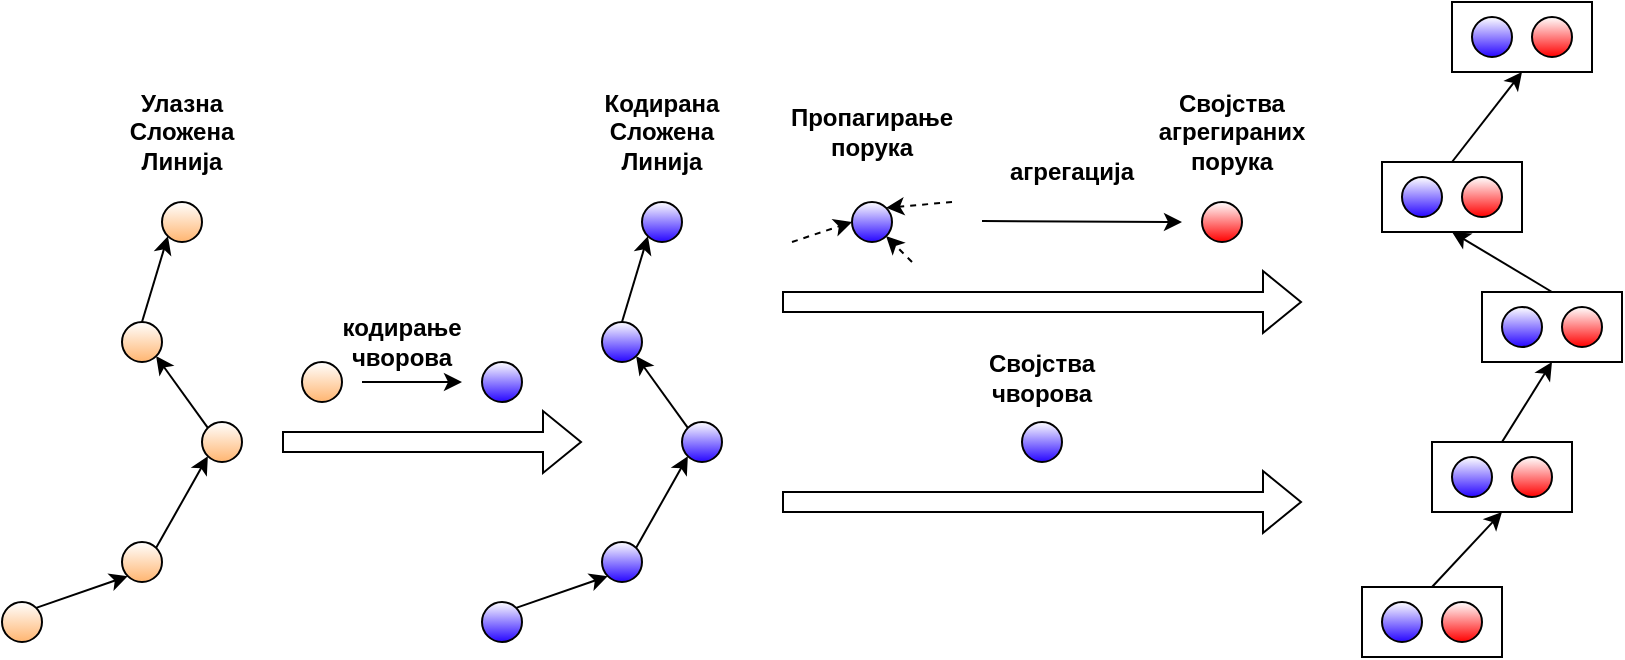 <mxfile version="17.4.6" type="device" pages="2"><diagram id="Ry71Z3oc5M-dUBdND4DJ" name="subgraph-layer"><mxGraphModel dx="2272" dy="800" grid="1" gridSize="10" guides="1" tooltips="1" connect="1" arrows="1" fold="1" page="1" pageScale="1" pageWidth="850" pageHeight="1100" math="0" shadow="0"><root><mxCell id="0"/><mxCell id="1" parent="0"/><mxCell id="V28_L-WyxnwTV9Uiok5I-1" value="" style="ellipse;whiteSpace=wrap;html=1;aspect=fixed;gradientColor=#ffffff;gradientDirection=north;fillColor=#FFB570;" vertex="1" parent="1"><mxGeometry x="30" y="250" width="20" height="20" as="geometry"/></mxCell><mxCell id="V28_L-WyxnwTV9Uiok5I-11" style="rounded=0;orthogonalLoop=1;jettySize=auto;html=1;exitX=0;exitY=0;exitDx=0;exitDy=0;entryX=1;entryY=1;entryDx=0;entryDy=0;" edge="1" parent="1" source="V28_L-WyxnwTV9Uiok5I-3" target="V28_L-WyxnwTV9Uiok5I-4"><mxGeometry relative="1" as="geometry"/></mxCell><mxCell id="V28_L-WyxnwTV9Uiok5I-3" value="" style="ellipse;whiteSpace=wrap;html=1;aspect=fixed;fillColor=#FFB570;gradientColor=#ffffff;gradientDirection=north;" vertex="1" parent="1"><mxGeometry x="50" y="360" width="20" height="20" as="geometry"/></mxCell><mxCell id="V28_L-WyxnwTV9Uiok5I-12" style="edgeStyle=none;rounded=0;orthogonalLoop=1;jettySize=auto;html=1;exitX=0.5;exitY=0;exitDx=0;exitDy=0;entryX=0;entryY=1;entryDx=0;entryDy=0;" edge="1" parent="1" source="V28_L-WyxnwTV9Uiok5I-4" target="V28_L-WyxnwTV9Uiok5I-1"><mxGeometry relative="1" as="geometry"/></mxCell><mxCell id="V28_L-WyxnwTV9Uiok5I-4" value="" style="ellipse;whiteSpace=wrap;html=1;aspect=fixed;gradientColor=#ffffff;gradientDirection=north;fillColor=#FFB570;" vertex="1" parent="1"><mxGeometry x="10" y="310" width="20" height="20" as="geometry"/></mxCell><mxCell id="V28_L-WyxnwTV9Uiok5I-6" value="" style="ellipse;whiteSpace=wrap;html=1;aspect=fixed;gradientColor=#ffffff;fillColor=#FFB570;gradientDirection=north;" vertex="1" parent="1"><mxGeometry x="10" y="420" width="20" height="20" as="geometry"/></mxCell><mxCell id="V28_L-WyxnwTV9Uiok5I-7" value="" style="ellipse;whiteSpace=wrap;html=1;aspect=fixed;strokeColor=#000000;gradientColor=#ffffff;gradientDirection=north;fillColor=#FFB570;" vertex="1" parent="1"><mxGeometry x="-50" y="450" width="20" height="20" as="geometry"/></mxCell><mxCell id="V28_L-WyxnwTV9Uiok5I-8" value="" style="endArrow=classic;html=1;rounded=0;exitX=1;exitY=0;exitDx=0;exitDy=0;entryX=0;entryY=1;entryDx=0;entryDy=0;" edge="1" parent="1" source="V28_L-WyxnwTV9Uiok5I-7" target="V28_L-WyxnwTV9Uiok5I-6"><mxGeometry width="50" height="50" relative="1" as="geometry"><mxPoint x="400" y="430" as="sourcePoint"/><mxPoint x="450" y="380" as="targetPoint"/></mxGeometry></mxCell><mxCell id="V28_L-WyxnwTV9Uiok5I-9" value="" style="endArrow=classic;html=1;rounded=0;exitX=1;exitY=0;exitDx=0;exitDy=0;entryX=0;entryY=1;entryDx=0;entryDy=0;" edge="1" parent="1" source="V28_L-WyxnwTV9Uiok5I-6" target="V28_L-WyxnwTV9Uiok5I-3"><mxGeometry width="50" height="50" relative="1" as="geometry"><mxPoint x="400" y="430" as="sourcePoint"/><mxPoint x="450" y="380" as="targetPoint"/></mxGeometry></mxCell><mxCell id="V28_L-WyxnwTV9Uiok5I-22" value="" style="ellipse;whiteSpace=wrap;html=1;aspect=fixed;gradientColor=#ffffff;gradientDirection=north;fillColor=#2605FF;" vertex="1" parent="1"><mxGeometry x="270" y="250" width="20" height="20" as="geometry"/></mxCell><mxCell id="V28_L-WyxnwTV9Uiok5I-23" style="rounded=0;orthogonalLoop=1;jettySize=auto;html=1;exitX=0;exitY=0;exitDx=0;exitDy=0;entryX=1;entryY=1;entryDx=0;entryDy=0;" edge="1" parent="1" source="V28_L-WyxnwTV9Uiok5I-24" target="V28_L-WyxnwTV9Uiok5I-26"><mxGeometry relative="1" as="geometry"/></mxCell><mxCell id="V28_L-WyxnwTV9Uiok5I-24" value="" style="ellipse;whiteSpace=wrap;html=1;aspect=fixed;fillColor=#2605FF;gradientColor=#ffffff;gradientDirection=north;" vertex="1" parent="1"><mxGeometry x="290" y="360" width="20" height="20" as="geometry"/></mxCell><mxCell id="V28_L-WyxnwTV9Uiok5I-25" style="edgeStyle=none;rounded=0;orthogonalLoop=1;jettySize=auto;html=1;exitX=0.5;exitY=0;exitDx=0;exitDy=0;entryX=0;entryY=1;entryDx=0;entryDy=0;" edge="1" parent="1" source="V28_L-WyxnwTV9Uiok5I-26" target="V28_L-WyxnwTV9Uiok5I-22"><mxGeometry relative="1" as="geometry"/></mxCell><mxCell id="V28_L-WyxnwTV9Uiok5I-26" value="" style="ellipse;whiteSpace=wrap;html=1;aspect=fixed;gradientColor=#ffffff;gradientDirection=north;fillColor=#2605FF;" vertex="1" parent="1"><mxGeometry x="250" y="310" width="20" height="20" as="geometry"/></mxCell><mxCell id="V28_L-WyxnwTV9Uiok5I-27" value="" style="ellipse;whiteSpace=wrap;html=1;aspect=fixed;gradientColor=#ffffff;fillColor=#2605FF;gradientDirection=north;" vertex="1" parent="1"><mxGeometry x="250" y="420" width="20" height="20" as="geometry"/></mxCell><mxCell id="V28_L-WyxnwTV9Uiok5I-28" value="" style="ellipse;whiteSpace=wrap;html=1;aspect=fixed;strokeColor=#000000;gradientColor=#ffffff;gradientDirection=north;fillColor=#2605FF;" vertex="1" parent="1"><mxGeometry x="190" y="450" width="20" height="20" as="geometry"/></mxCell><mxCell id="V28_L-WyxnwTV9Uiok5I-29" value="" style="endArrow=classic;html=1;rounded=0;exitX=1;exitY=0;exitDx=0;exitDy=0;entryX=0;entryY=1;entryDx=0;entryDy=0;" edge="1" parent="1" source="V28_L-WyxnwTV9Uiok5I-28" target="V28_L-WyxnwTV9Uiok5I-27"><mxGeometry width="50" height="50" relative="1" as="geometry"><mxPoint x="640" y="430" as="sourcePoint"/><mxPoint x="690" y="380" as="targetPoint"/></mxGeometry></mxCell><mxCell id="V28_L-WyxnwTV9Uiok5I-30" value="" style="endArrow=classic;html=1;rounded=0;exitX=1;exitY=0;exitDx=0;exitDy=0;entryX=0;entryY=1;entryDx=0;entryDy=0;" edge="1" parent="1" source="V28_L-WyxnwTV9Uiok5I-27" target="V28_L-WyxnwTV9Uiok5I-24"><mxGeometry width="50" height="50" relative="1" as="geometry"><mxPoint x="640" y="430" as="sourcePoint"/><mxPoint x="690" y="380" as="targetPoint"/></mxGeometry></mxCell><mxCell id="V28_L-WyxnwTV9Uiok5I-31" value="" style="shape=flexArrow;endArrow=classic;html=1;rounded=0;" edge="1" parent="1"><mxGeometry width="50" height="50" relative="1" as="geometry"><mxPoint x="90" y="370" as="sourcePoint"/><mxPoint x="240" y="370" as="targetPoint"/></mxGeometry></mxCell><mxCell id="V28_L-WyxnwTV9Uiok5I-32" value="" style="ellipse;whiteSpace=wrap;html=1;aspect=fixed;gradientColor=#ffffff;gradientDirection=north;fillColor=#FFB570;" vertex="1" parent="1"><mxGeometry x="100" y="330" width="20" height="20" as="geometry"/></mxCell><mxCell id="V28_L-WyxnwTV9Uiok5I-33" value="" style="ellipse;whiteSpace=wrap;html=1;aspect=fixed;gradientColor=#ffffff;gradientDirection=north;fillColor=#2605FF;" vertex="1" parent="1"><mxGeometry x="190" y="330" width="20" height="20" as="geometry"/></mxCell><mxCell id="V28_L-WyxnwTV9Uiok5I-34" value="" style="endArrow=classic;html=1;rounded=0;" edge="1" parent="1"><mxGeometry width="50" height="50" relative="1" as="geometry"><mxPoint x="130" y="340" as="sourcePoint"/><mxPoint x="180" y="340" as="targetPoint"/></mxGeometry></mxCell><mxCell id="V28_L-WyxnwTV9Uiok5I-36" value="кодирање чворова" style="text;html=1;strokeColor=none;fillColor=none;align=center;verticalAlign=middle;whiteSpace=wrap;rounded=0;fontStyle=1" vertex="1" parent="1"><mxGeometry x="120" y="305" width="60" height="30" as="geometry"/></mxCell><mxCell id="V28_L-WyxnwTV9Uiok5I-37" value="Улазна&lt;br&gt;Сложена&lt;br&gt;Линија" style="text;html=1;strokeColor=none;fillColor=none;align=center;verticalAlign=middle;whiteSpace=wrap;rounded=0;fontStyle=1" vertex="1" parent="1"><mxGeometry x="10" y="200" width="60" height="30" as="geometry"/></mxCell><mxCell id="V28_L-WyxnwTV9Uiok5I-39" value="" style="shape=flexArrow;endArrow=classic;html=1;rounded=0;" edge="1" parent="1"><mxGeometry width="50" height="50" relative="1" as="geometry"><mxPoint x="340" y="300" as="sourcePoint"/><mxPoint x="600" y="300" as="targetPoint"/></mxGeometry></mxCell><mxCell id="V28_L-WyxnwTV9Uiok5I-40" value="" style="ellipse;whiteSpace=wrap;html=1;aspect=fixed;gradientColor=#ffffff;gradientDirection=north;fillColor=#2605FF;" vertex="1" parent="1"><mxGeometry x="375" y="250" width="20" height="20" as="geometry"/></mxCell><mxCell id="V28_L-WyxnwTV9Uiok5I-41" value="" style="endArrow=classic;html=1;rounded=0;entryX=1;entryY=0;entryDx=0;entryDy=0;dashed=1;" edge="1" parent="1" target="V28_L-WyxnwTV9Uiok5I-40"><mxGeometry width="50" height="50" relative="1" as="geometry"><mxPoint x="425" y="250" as="sourcePoint"/><mxPoint x="415" y="250" as="targetPoint"/></mxGeometry></mxCell><mxCell id="V28_L-WyxnwTV9Uiok5I-42" value="" style="endArrow=classic;html=1;rounded=0;entryX=1;entryY=1;entryDx=0;entryDy=0;dashed=1;" edge="1" parent="1" target="V28_L-WyxnwTV9Uiok5I-40"><mxGeometry width="50" height="50" relative="1" as="geometry"><mxPoint x="405" y="280" as="sourcePoint"/><mxPoint x="382.071" y="272.929" as="targetPoint"/></mxGeometry></mxCell><mxCell id="V28_L-WyxnwTV9Uiok5I-43" value="" style="endArrow=classic;html=1;rounded=0;entryX=0;entryY=0.5;entryDx=0;entryDy=0;dashed=1;" edge="1" parent="1" target="V28_L-WyxnwTV9Uiok5I-40"><mxGeometry width="50" height="50" relative="1" as="geometry"><mxPoint x="345" y="270" as="sourcePoint"/><mxPoint x="382.071" y="272.929" as="targetPoint"/></mxGeometry></mxCell><mxCell id="V28_L-WyxnwTV9Uiok5I-44" value="Пропагирање&lt;br&gt;порука" style="text;html=1;strokeColor=none;fillColor=none;align=center;verticalAlign=middle;whiteSpace=wrap;rounded=0;fontStyle=1" vertex="1" parent="1"><mxGeometry x="345" y="200" width="80" height="30" as="geometry"/></mxCell><mxCell id="V28_L-WyxnwTV9Uiok5I-45" value="" style="shape=flexArrow;endArrow=classic;html=1;rounded=0;" edge="1" parent="1"><mxGeometry width="50" height="50" relative="1" as="geometry"><mxPoint x="340" y="400" as="sourcePoint"/><mxPoint x="600" y="400" as="targetPoint"/></mxGeometry></mxCell><mxCell id="V28_L-WyxnwTV9Uiok5I-46" value="" style="ellipse;whiteSpace=wrap;html=1;aspect=fixed;fillColor=#2605FF;gradientColor=#ffffff;gradientDirection=north;" vertex="1" parent="1"><mxGeometry x="460" y="360" width="20" height="20" as="geometry"/></mxCell><mxCell id="V28_L-WyxnwTV9Uiok5I-48" value="" style="endArrow=classic;html=1;rounded=0;" edge="1" parent="1"><mxGeometry width="50" height="50" relative="1" as="geometry"><mxPoint x="440" y="259.5" as="sourcePoint"/><mxPoint x="540" y="260" as="targetPoint"/></mxGeometry></mxCell><mxCell id="V28_L-WyxnwTV9Uiok5I-49" value="агрегација" style="text;html=1;strokeColor=none;fillColor=none;align=center;verticalAlign=middle;whiteSpace=wrap;rounded=0;fontStyle=1" vertex="1" parent="1"><mxGeometry x="445" y="220" width="80" height="30" as="geometry"/></mxCell><mxCell id="V28_L-WyxnwTV9Uiok5I-53" value="" style="ellipse;whiteSpace=wrap;html=1;aspect=fixed;gradientColor=#ffffff;gradientDirection=north;fillColor=#FF0000;" vertex="1" parent="1"><mxGeometry x="550" y="250" width="20" height="20" as="geometry"/></mxCell><mxCell id="V28_L-WyxnwTV9Uiok5I-98" value="" style="rounded=0;whiteSpace=wrap;html=1;gradientDirection=north;" vertex="1" parent="1"><mxGeometry x="630" y="442.5" width="70" height="35" as="geometry"/></mxCell><mxCell id="V28_L-WyxnwTV9Uiok5I-99" value="" style="ellipse;whiteSpace=wrap;html=1;aspect=fixed;fillColor=#2605FF;gradientColor=#ffffff;gradientDirection=north;" vertex="1" parent="1"><mxGeometry x="640" y="450" width="20" height="20" as="geometry"/></mxCell><mxCell id="V28_L-WyxnwTV9Uiok5I-100" value="" style="ellipse;whiteSpace=wrap;html=1;aspect=fixed;gradientColor=#ffffff;gradientDirection=north;fillColor=#FF0000;" vertex="1" parent="1"><mxGeometry x="670" y="450" width="20" height="20" as="geometry"/></mxCell><mxCell id="V28_L-WyxnwTV9Uiok5I-101" value="" style="rounded=0;whiteSpace=wrap;html=1;gradientDirection=north;" vertex="1" parent="1"><mxGeometry x="665" y="370" width="70" height="35" as="geometry"/></mxCell><mxCell id="V28_L-WyxnwTV9Uiok5I-102" value="" style="ellipse;whiteSpace=wrap;html=1;aspect=fixed;fillColor=#2605FF;gradientColor=#ffffff;gradientDirection=north;" vertex="1" parent="1"><mxGeometry x="675" y="377.5" width="20" height="20" as="geometry"/></mxCell><mxCell id="V28_L-WyxnwTV9Uiok5I-103" value="" style="ellipse;whiteSpace=wrap;html=1;aspect=fixed;gradientColor=#ffffff;gradientDirection=north;fillColor=#FF0000;" vertex="1" parent="1"><mxGeometry x="705" y="377.5" width="20" height="20" as="geometry"/></mxCell><mxCell id="V28_L-WyxnwTV9Uiok5I-104" value="" style="rounded=0;whiteSpace=wrap;html=1;gradientDirection=north;" vertex="1" parent="1"><mxGeometry x="690" y="295" width="70" height="35" as="geometry"/></mxCell><mxCell id="V28_L-WyxnwTV9Uiok5I-105" value="" style="ellipse;whiteSpace=wrap;html=1;aspect=fixed;fillColor=#2605FF;gradientColor=#ffffff;gradientDirection=north;" vertex="1" parent="1"><mxGeometry x="700" y="302.5" width="20" height="20" as="geometry"/></mxCell><mxCell id="V28_L-WyxnwTV9Uiok5I-106" value="" style="ellipse;whiteSpace=wrap;html=1;aspect=fixed;gradientColor=#ffffff;gradientDirection=north;fillColor=#FF0000;" vertex="1" parent="1"><mxGeometry x="730" y="302.5" width="20" height="20" as="geometry"/></mxCell><mxCell id="V28_L-WyxnwTV9Uiok5I-113" value="" style="rounded=0;whiteSpace=wrap;html=1;gradientDirection=north;" vertex="1" parent="1"><mxGeometry x="640" y="230" width="70" height="35" as="geometry"/></mxCell><mxCell id="V28_L-WyxnwTV9Uiok5I-114" value="" style="ellipse;whiteSpace=wrap;html=1;aspect=fixed;fillColor=#2605FF;gradientColor=#ffffff;gradientDirection=north;" vertex="1" parent="1"><mxGeometry x="650" y="237.5" width="20" height="20" as="geometry"/></mxCell><mxCell id="V28_L-WyxnwTV9Uiok5I-115" value="" style="ellipse;whiteSpace=wrap;html=1;aspect=fixed;gradientColor=#ffffff;gradientDirection=north;fillColor=#FF0000;" vertex="1" parent="1"><mxGeometry x="680" y="237.5" width="20" height="20" as="geometry"/></mxCell><mxCell id="V28_L-WyxnwTV9Uiok5I-116" value="" style="rounded=0;whiteSpace=wrap;html=1;gradientDirection=north;" vertex="1" parent="1"><mxGeometry x="675" y="150" width="70" height="35" as="geometry"/></mxCell><mxCell id="V28_L-WyxnwTV9Uiok5I-117" value="" style="ellipse;whiteSpace=wrap;html=1;aspect=fixed;fillColor=#2605FF;gradientColor=#ffffff;gradientDirection=north;" vertex="1" parent="1"><mxGeometry x="685" y="157.5" width="20" height="20" as="geometry"/></mxCell><mxCell id="V28_L-WyxnwTV9Uiok5I-118" value="" style="ellipse;whiteSpace=wrap;html=1;aspect=fixed;gradientColor=#ffffff;gradientDirection=north;fillColor=#FF0000;" vertex="1" parent="1"><mxGeometry x="715" y="157.5" width="20" height="20" as="geometry"/></mxCell><mxCell id="V28_L-WyxnwTV9Uiok5I-119" value="" style="endArrow=classic;html=1;rounded=0;exitX=0.5;exitY=0;exitDx=0;exitDy=0;entryX=0.5;entryY=1;entryDx=0;entryDy=0;" edge="1" parent="1" source="V28_L-WyxnwTV9Uiok5I-98" target="V28_L-WyxnwTV9Uiok5I-101"><mxGeometry width="50" height="50" relative="1" as="geometry"><mxPoint x="370" y="310" as="sourcePoint"/><mxPoint x="420" y="260" as="targetPoint"/></mxGeometry></mxCell><mxCell id="V28_L-WyxnwTV9Uiok5I-123" value="" style="endArrow=classic;html=1;rounded=0;exitX=0.5;exitY=0;exitDx=0;exitDy=0;entryX=0.5;entryY=1;entryDx=0;entryDy=0;" edge="1" parent="1" source="V28_L-WyxnwTV9Uiok5I-101" target="V28_L-WyxnwTV9Uiok5I-104"><mxGeometry width="50" height="50" relative="1" as="geometry"><mxPoint x="370" y="310" as="sourcePoint"/><mxPoint x="420" y="260" as="targetPoint"/></mxGeometry></mxCell><mxCell id="V28_L-WyxnwTV9Uiok5I-124" value="" style="endArrow=classic;html=1;rounded=0;exitX=0.5;exitY=0;exitDx=0;exitDy=0;entryX=0.5;entryY=1;entryDx=0;entryDy=0;" edge="1" parent="1" source="V28_L-WyxnwTV9Uiok5I-104" target="V28_L-WyxnwTV9Uiok5I-113"><mxGeometry width="50" height="50" relative="1" as="geometry"><mxPoint x="370" y="310" as="sourcePoint"/><mxPoint x="420" y="260" as="targetPoint"/></mxGeometry></mxCell><mxCell id="V28_L-WyxnwTV9Uiok5I-125" value="" style="endArrow=classic;html=1;rounded=0;entryX=0.5;entryY=1;entryDx=0;entryDy=0;exitX=0.5;exitY=0;exitDx=0;exitDy=0;" edge="1" parent="1" source="V28_L-WyxnwTV9Uiok5I-113" target="V28_L-WyxnwTV9Uiok5I-116"><mxGeometry width="50" height="50" relative="1" as="geometry"><mxPoint x="370" y="310" as="sourcePoint"/><mxPoint x="420" y="260" as="targetPoint"/></mxGeometry></mxCell><mxCell id="V28_L-WyxnwTV9Uiok5I-126" value="Својства&lt;br&gt;агрегираних&lt;br&gt;порука" style="text;html=1;strokeColor=none;fillColor=none;align=center;verticalAlign=middle;whiteSpace=wrap;rounded=0;fontStyle=1" vertex="1" parent="1"><mxGeometry x="525" y="200" width="80" height="30" as="geometry"/></mxCell><mxCell id="V28_L-WyxnwTV9Uiok5I-127" value="Својства&lt;br&gt;чворова" style="text;html=1;strokeColor=none;fillColor=none;align=center;verticalAlign=middle;whiteSpace=wrap;rounded=0;fontStyle=1" vertex="1" parent="1"><mxGeometry x="430" y="322.5" width="80" height="30" as="geometry"/></mxCell><mxCell id="V28_L-WyxnwTV9Uiok5I-129" value="Кодирана&lt;br&gt;Сложена&lt;br&gt;Линија" style="text;html=1;strokeColor=none;fillColor=none;align=center;verticalAlign=middle;whiteSpace=wrap;rounded=0;fontStyle=1" vertex="1" parent="1"><mxGeometry x="250" y="200" width="60" height="30" as="geometry"/></mxCell></root></mxGraphModel></diagram><diagram id="RFe7y2zRRUs7_wO3qdh7" name="Page-2"><mxGraphModel dx="2272" dy="800" grid="1" gridSize="10" guides="1" tooltips="1" connect="1" arrows="1" fold="1" page="1" pageScale="1" pageWidth="850" pageHeight="1100" math="0" shadow="0"><root><mxCell id="0"/><mxCell id="1" parent="0"/><mxCell id="bZFpVNIWbpwmaIRZSWYg-116" value="" style="rounded=0;whiteSpace=wrap;html=1;strokeColor=none;strokeWidth=1;fillColor=#bac8d3;gradientDirection=north;" vertex="1" parent="1"><mxGeometry x="-240" y="160" width="1040" height="240" as="geometry"/></mxCell><mxCell id="bZFpVNIWbpwmaIRZSWYg-114" value="" style="rounded=0;whiteSpace=wrap;html=1;strokeColor=none;strokeWidth=1;fillColor=#bac8d3;gradientDirection=north;" vertex="1" parent="1"><mxGeometry x="160" y="400" width="240" height="370" as="geometry"/></mxCell><mxCell id="bZFpVNIWbpwmaIRZSWYg-111" value="" style="rounded=0;whiteSpace=wrap;html=1;strokeColor=default;strokeWidth=1;fillColor=#eeeeee;gradientDirection=north;" vertex="1" parent="1"><mxGeometry x="-240" y="60" width="1040" height="100" as="geometry"/></mxCell><mxCell id="bZFpVNIWbpwmaIRZSWYg-110" value="" style="rounded=0;whiteSpace=wrap;html=1;strokeColor=default;strokeWidth=1;fillColor=#eeeeee;gradientDirection=north;" vertex="1" parent="1"><mxGeometry x="-240" y="400" width="400" height="370" as="geometry"/></mxCell><mxCell id="bZFpVNIWbpwmaIRZSWYg-1" value="" style="ellipse;whiteSpace=wrap;html=1;aspect=fixed;gradientDirection=north;" vertex="1" parent="1"><mxGeometry x="200" y="410" width="30" height="30" as="geometry"/></mxCell><mxCell id="bZFpVNIWbpwmaIRZSWYg-20" value="" style="edgeStyle=none;rounded=0;orthogonalLoop=1;jettySize=auto;html=1;" edge="1" parent="1" source="bZFpVNIWbpwmaIRZSWYg-2" target="bZFpVNIWbpwmaIRZSWYg-1"><mxGeometry relative="1" as="geometry"/></mxCell><mxCell id="bZFpVNIWbpwmaIRZSWYg-2" value="" style="ellipse;whiteSpace=wrap;html=1;aspect=fixed;gradientDirection=north;" vertex="1" parent="1"><mxGeometry x="200" y="490" width="30" height="30" as="geometry"/></mxCell><mxCell id="bZFpVNIWbpwmaIRZSWYg-19" value="" style="edgeStyle=none;rounded=0;orthogonalLoop=1;jettySize=auto;html=1;" edge="1" parent="1" source="bZFpVNIWbpwmaIRZSWYg-4" target="bZFpVNIWbpwmaIRZSWYg-2"><mxGeometry relative="1" as="geometry"/></mxCell><mxCell id="bZFpVNIWbpwmaIRZSWYg-4" value="" style="ellipse;whiteSpace=wrap;html=1;aspect=fixed;gradientDirection=north;" vertex="1" parent="1"><mxGeometry x="200" y="570" width="30" height="30" as="geometry"/></mxCell><mxCell id="bZFpVNIWbpwmaIRZSWYg-15" value="" style="edgeStyle=none;rounded=0;orthogonalLoop=1;jettySize=auto;html=1;" edge="1" parent="1" source="bZFpVNIWbpwmaIRZSWYg-6" target="bZFpVNIWbpwmaIRZSWYg-7"><mxGeometry relative="1" as="geometry"/></mxCell><mxCell id="bZFpVNIWbpwmaIRZSWYg-6" value="" style="ellipse;whiteSpace=wrap;html=1;aspect=fixed;gradientDirection=north;" vertex="1" parent="1"><mxGeometry x="320" y="570" width="30" height="30" as="geometry"/></mxCell><mxCell id="bZFpVNIWbpwmaIRZSWYg-16" value="" style="edgeStyle=none;rounded=0;orthogonalLoop=1;jettySize=auto;html=1;" edge="1" parent="1" source="bZFpVNIWbpwmaIRZSWYg-7" target="bZFpVNIWbpwmaIRZSWYg-8"><mxGeometry relative="1" as="geometry"/></mxCell><mxCell id="bZFpVNIWbpwmaIRZSWYg-7" value="" style="ellipse;whiteSpace=wrap;html=1;aspect=fixed;gradientDirection=north;" vertex="1" parent="1"><mxGeometry x="320" y="490" width="30" height="30" as="geometry"/></mxCell><mxCell id="bZFpVNIWbpwmaIRZSWYg-8" value="" style="ellipse;whiteSpace=wrap;html=1;aspect=fixed;gradientDirection=north;" vertex="1" parent="1"><mxGeometry x="320" y="410" width="30" height="30" as="geometry"/></mxCell><mxCell id="bZFpVNIWbpwmaIRZSWYg-18" value="" style="edgeStyle=none;rounded=0;orthogonalLoop=1;jettySize=auto;html=1;" edge="1" parent="1" source="bZFpVNIWbpwmaIRZSWYg-9" target="bZFpVNIWbpwmaIRZSWYg-4"><mxGeometry relative="1" as="geometry"/></mxCell><mxCell id="bZFpVNIWbpwmaIRZSWYg-9" value="" style="ellipse;whiteSpace=wrap;html=1;aspect=fixed;gradientDirection=north;" vertex="1" parent="1"><mxGeometry x="200" y="650" width="30" height="30" as="geometry"/></mxCell><mxCell id="bZFpVNIWbpwmaIRZSWYg-14" value="" style="edgeStyle=none;rounded=0;orthogonalLoop=1;jettySize=auto;html=1;" edge="1" parent="1" source="bZFpVNIWbpwmaIRZSWYg-10" target="bZFpVNIWbpwmaIRZSWYg-6"><mxGeometry relative="1" as="geometry"/></mxCell><mxCell id="bZFpVNIWbpwmaIRZSWYg-10" value="" style="ellipse;whiteSpace=wrap;html=1;aspect=fixed;gradientDirection=north;" vertex="1" parent="1"><mxGeometry x="320" y="650" width="30" height="30" as="geometry"/></mxCell><mxCell id="bZFpVNIWbpwmaIRZSWYg-17" value="" style="edgeStyle=none;rounded=0;orthogonalLoop=1;jettySize=auto;html=1;" edge="1" parent="1" source="bZFpVNIWbpwmaIRZSWYg-11" target="bZFpVNIWbpwmaIRZSWYg-9"><mxGeometry relative="1" as="geometry"/></mxCell><mxCell id="bZFpVNIWbpwmaIRZSWYg-11" value="" style="ellipse;whiteSpace=wrap;html=1;aspect=fixed;gradientDirection=north;" vertex="1" parent="1"><mxGeometry x="200" y="730" width="30" height="30" as="geometry"/></mxCell><mxCell id="bZFpVNIWbpwmaIRZSWYg-13" value="" style="edgeStyle=none;rounded=0;orthogonalLoop=1;jettySize=auto;html=1;" edge="1" parent="1" source="bZFpVNIWbpwmaIRZSWYg-12" target="bZFpVNIWbpwmaIRZSWYg-10"><mxGeometry relative="1" as="geometry"/></mxCell><mxCell id="bZFpVNIWbpwmaIRZSWYg-12" value="" style="ellipse;whiteSpace=wrap;html=1;aspect=fixed;gradientDirection=north;" vertex="1" parent="1"><mxGeometry x="320" y="730" width="30" height="30" as="geometry"/></mxCell><mxCell id="bZFpVNIWbpwmaIRZSWYg-35" value="" style="edgeStyle=none;rounded=0;orthogonalLoop=1;jettySize=auto;html=1;" edge="1" parent="1" source="bZFpVNIWbpwmaIRZSWYg-21" target="bZFpVNIWbpwmaIRZSWYg-23"><mxGeometry relative="1" as="geometry"/></mxCell><mxCell id="bZFpVNIWbpwmaIRZSWYg-21" value="" style="ellipse;whiteSpace=wrap;html=1;aspect=fixed;gradientDirection=north;" vertex="1" parent="1"><mxGeometry x="370" y="330" width="30" height="30" as="geometry"/></mxCell><mxCell id="bZFpVNIWbpwmaIRZSWYg-37" value="" style="edgeStyle=none;rounded=0;orthogonalLoop=1;jettySize=auto;html=1;" edge="1" parent="1" source="bZFpVNIWbpwmaIRZSWYg-22" target="bZFpVNIWbpwmaIRZSWYg-25"><mxGeometry relative="1" as="geometry"/></mxCell><mxCell id="bZFpVNIWbpwmaIRZSWYg-22" value="" style="ellipse;whiteSpace=wrap;html=1;aspect=fixed;gradientDirection=north;" vertex="1" parent="1"><mxGeometry x="530" y="330" width="30" height="30" as="geometry"/></mxCell><mxCell id="bZFpVNIWbpwmaIRZSWYg-36" value="" style="edgeStyle=none;rounded=0;orthogonalLoop=1;jettySize=auto;html=1;" edge="1" parent="1" source="bZFpVNIWbpwmaIRZSWYg-23" target="bZFpVNIWbpwmaIRZSWYg-22"><mxGeometry relative="1" as="geometry"/></mxCell><mxCell id="bZFpVNIWbpwmaIRZSWYg-23" value="" style="ellipse;whiteSpace=wrap;html=1;aspect=fixed;gradientDirection=north;" vertex="1" parent="1"><mxGeometry x="450" y="330" width="30" height="30" as="geometry"/></mxCell><mxCell id="bZFpVNIWbpwmaIRZSWYg-24" value="" style="ellipse;whiteSpace=wrap;html=1;aspect=fixed;gradientDirection=north;" vertex="1" parent="1"><mxGeometry x="690" y="330" width="30" height="30" as="geometry"/></mxCell><mxCell id="bZFpVNIWbpwmaIRZSWYg-38" value="" style="edgeStyle=none;rounded=0;orthogonalLoop=1;jettySize=auto;html=1;" edge="1" parent="1" source="bZFpVNIWbpwmaIRZSWYg-25" target="bZFpVNIWbpwmaIRZSWYg-24"><mxGeometry relative="1" as="geometry"/></mxCell><mxCell id="bZFpVNIWbpwmaIRZSWYg-25" value="" style="ellipse;whiteSpace=wrap;html=1;aspect=fixed;gradientDirection=north;" vertex="1" parent="1"><mxGeometry x="610" y="330" width="30" height="30" as="geometry"/></mxCell><mxCell id="bZFpVNIWbpwmaIRZSWYg-31" value="" style="edgeStyle=none;rounded=0;orthogonalLoop=1;jettySize=auto;html=1;" edge="1" parent="1" source="bZFpVNIWbpwmaIRZSWYg-26" target="bZFpVNIWbpwmaIRZSWYg-27"><mxGeometry relative="1" as="geometry"/></mxCell><mxCell id="bZFpVNIWbpwmaIRZSWYg-104" style="edgeStyle=none;rounded=0;orthogonalLoop=1;jettySize=auto;html=1;exitX=0;exitY=0.5;exitDx=0;exitDy=0;entryX=1;entryY=0.5;entryDx=0;entryDy=0;startArrow=none;startFill=0;" edge="1" parent="1" source="bZFpVNIWbpwmaIRZSWYg-26" target="bZFpVNIWbpwmaIRZSWYg-102"><mxGeometry relative="1" as="geometry"/></mxCell><mxCell id="bZFpVNIWbpwmaIRZSWYg-26" value="" style="ellipse;whiteSpace=wrap;html=1;aspect=fixed;gradientDirection=north;" vertex="1" parent="1"><mxGeometry x="370" y="210" width="30" height="30" as="geometry"/></mxCell><mxCell id="bZFpVNIWbpwmaIRZSWYg-32" value="" style="edgeStyle=none;rounded=0;orthogonalLoop=1;jettySize=auto;html=1;" edge="1" parent="1" source="bZFpVNIWbpwmaIRZSWYg-27" target="bZFpVNIWbpwmaIRZSWYg-29"><mxGeometry relative="1" as="geometry"/></mxCell><mxCell id="bZFpVNIWbpwmaIRZSWYg-27" value="" style="ellipse;whiteSpace=wrap;html=1;aspect=fixed;gradientDirection=north;" vertex="1" parent="1"><mxGeometry x="450" y="210" width="30" height="30" as="geometry"/></mxCell><mxCell id="bZFpVNIWbpwmaIRZSWYg-34" value="" style="edgeStyle=none;rounded=0;orthogonalLoop=1;jettySize=auto;html=1;" edge="1" parent="1" source="bZFpVNIWbpwmaIRZSWYg-28" target="bZFpVNIWbpwmaIRZSWYg-30"><mxGeometry relative="1" as="geometry"/></mxCell><mxCell id="bZFpVNIWbpwmaIRZSWYg-28" value="" style="ellipse;whiteSpace=wrap;html=1;aspect=fixed;gradientDirection=north;" vertex="1" parent="1"><mxGeometry x="610" y="210" width="30" height="30" as="geometry"/></mxCell><mxCell id="bZFpVNIWbpwmaIRZSWYg-33" value="" style="edgeStyle=none;rounded=0;orthogonalLoop=1;jettySize=auto;html=1;" edge="1" parent="1" source="bZFpVNIWbpwmaIRZSWYg-29" target="bZFpVNIWbpwmaIRZSWYg-28"><mxGeometry relative="1" as="geometry"/></mxCell><mxCell id="bZFpVNIWbpwmaIRZSWYg-29" value="" style="ellipse;whiteSpace=wrap;html=1;aspect=fixed;gradientDirection=north;" vertex="1" parent="1"><mxGeometry x="530" y="210" width="30" height="30" as="geometry"/></mxCell><mxCell id="bZFpVNIWbpwmaIRZSWYg-30" value="" style="ellipse;whiteSpace=wrap;html=1;aspect=fixed;gradientDirection=north;" vertex="1" parent="1"><mxGeometry x="690" y="210" width="30" height="30" as="geometry"/></mxCell><mxCell id="bZFpVNIWbpwmaIRZSWYg-39" value="" style="edgeStyle=none;rounded=0;orthogonalLoop=1;jettySize=auto;html=1;" edge="1" parent="1" source="bZFpVNIWbpwmaIRZSWYg-44" target="bZFpVNIWbpwmaIRZSWYg-40"><mxGeometry relative="1" as="geometry"/></mxCell><mxCell id="bZFpVNIWbpwmaIRZSWYg-40" value="" style="ellipse;whiteSpace=wrap;html=1;aspect=fixed;gradientDirection=north;" vertex="1" parent="1"><mxGeometry x="-160" y="330" width="30" height="30" as="geometry"/></mxCell><mxCell id="bZFpVNIWbpwmaIRZSWYg-41" value="" style="edgeStyle=none;rounded=0;orthogonalLoop=1;jettySize=auto;html=1;" edge="1" parent="1" source="bZFpVNIWbpwmaIRZSWYg-47" target="bZFpVNIWbpwmaIRZSWYg-42"><mxGeometry relative="1" as="geometry"/></mxCell><mxCell id="bZFpVNIWbpwmaIRZSWYg-42" value="" style="ellipse;whiteSpace=wrap;html=1;aspect=fixed;gradientDirection=north;" vertex="1" parent="1"><mxGeometry y="330" width="30" height="30" as="geometry"/></mxCell><mxCell id="bZFpVNIWbpwmaIRZSWYg-43" value="" style="edgeStyle=none;rounded=0;orthogonalLoop=1;jettySize=auto;html=1;" edge="1" parent="1" source="bZFpVNIWbpwmaIRZSWYg-42" target="bZFpVNIWbpwmaIRZSWYg-44"><mxGeometry relative="1" as="geometry"/></mxCell><mxCell id="bZFpVNIWbpwmaIRZSWYg-44" value="" style="ellipse;whiteSpace=wrap;html=1;aspect=fixed;gradientDirection=north;" vertex="1" parent="1"><mxGeometry x="-80" y="330" width="30" height="30" as="geometry"/></mxCell><mxCell id="bZFpVNIWbpwmaIRZSWYg-45" value="" style="ellipse;whiteSpace=wrap;html=1;aspect=fixed;gradientDirection=north;" vertex="1" parent="1"><mxGeometry x="160" y="330" width="30" height="30" as="geometry"/></mxCell><mxCell id="bZFpVNIWbpwmaIRZSWYg-46" value="" style="edgeStyle=none;rounded=0;orthogonalLoop=1;jettySize=auto;html=1;" edge="1" parent="1" source="bZFpVNIWbpwmaIRZSWYg-45" target="bZFpVNIWbpwmaIRZSWYg-47"><mxGeometry relative="1" as="geometry"/></mxCell><mxCell id="bZFpVNIWbpwmaIRZSWYg-47" value="" style="ellipse;whiteSpace=wrap;html=1;aspect=fixed;gradientDirection=north;" vertex="1" parent="1"><mxGeometry x="80" y="330" width="30" height="30" as="geometry"/></mxCell><mxCell id="bZFpVNIWbpwmaIRZSWYg-48" value="" style="edgeStyle=none;rounded=0;orthogonalLoop=1;jettySize=auto;html=1;" edge="1" parent="1" source="bZFpVNIWbpwmaIRZSWYg-53" target="bZFpVNIWbpwmaIRZSWYg-49"><mxGeometry relative="1" as="geometry"/></mxCell><mxCell id="bZFpVNIWbpwmaIRZSWYg-49" value="" style="ellipse;whiteSpace=wrap;html=1;aspect=fixed;gradientDirection=north;" vertex="1" parent="1"><mxGeometry x="-160" y="210" width="30" height="30" as="geometry"/></mxCell><mxCell id="bZFpVNIWbpwmaIRZSWYg-50" value="" style="edgeStyle=none;rounded=0;orthogonalLoop=1;jettySize=auto;html=1;" edge="1" parent="1" source="bZFpVNIWbpwmaIRZSWYg-56" target="bZFpVNIWbpwmaIRZSWYg-51"><mxGeometry relative="1" as="geometry"/></mxCell><mxCell id="bZFpVNIWbpwmaIRZSWYg-51" value="" style="ellipse;whiteSpace=wrap;html=1;aspect=fixed;gradientDirection=north;" vertex="1" parent="1"><mxGeometry y="210" width="30" height="30" as="geometry"/></mxCell><mxCell id="bZFpVNIWbpwmaIRZSWYg-52" value="" style="edgeStyle=none;rounded=0;orthogonalLoop=1;jettySize=auto;html=1;" edge="1" parent="1" source="bZFpVNIWbpwmaIRZSWYg-51" target="bZFpVNIWbpwmaIRZSWYg-53"><mxGeometry relative="1" as="geometry"/></mxCell><mxCell id="bZFpVNIWbpwmaIRZSWYg-53" value="" style="ellipse;whiteSpace=wrap;html=1;aspect=fixed;gradientDirection=north;" vertex="1" parent="1"><mxGeometry x="-80" y="210" width="30" height="30" as="geometry"/></mxCell><mxCell id="bZFpVNIWbpwmaIRZSWYg-54" value="" style="ellipse;whiteSpace=wrap;html=1;aspect=fixed;gradientDirection=north;" vertex="1" parent="1"><mxGeometry x="160" y="210" width="30" height="30" as="geometry"/></mxCell><mxCell id="bZFpVNIWbpwmaIRZSWYg-55" value="" style="edgeStyle=none;rounded=0;orthogonalLoop=1;jettySize=auto;html=1;startArrow=none;" edge="1" parent="1" source="bZFpVNIWbpwmaIRZSWYg-80" target="bZFpVNIWbpwmaIRZSWYg-56"><mxGeometry relative="1" as="geometry"/></mxCell><mxCell id="bZFpVNIWbpwmaIRZSWYg-56" value="" style="ellipse;whiteSpace=wrap;html=1;aspect=fixed;gradientDirection=north;" vertex="1" parent="1"><mxGeometry x="80" y="210" width="30" height="30" as="geometry"/></mxCell><mxCell id="bZFpVNIWbpwmaIRZSWYg-69" style="edgeStyle=none;rounded=0;orthogonalLoop=1;jettySize=auto;html=1;exitX=0.5;exitY=0;exitDx=0;exitDy=0;entryX=0.5;entryY=1;entryDx=0;entryDy=0;startArrow=none;startFill=0;" edge="1" parent="1" source="bZFpVNIWbpwmaIRZSWYg-60" target="bZFpVNIWbpwmaIRZSWYg-61"><mxGeometry relative="1" as="geometry"/></mxCell><mxCell id="bZFpVNIWbpwmaIRZSWYg-60" value="" style="ellipse;whiteSpace=wrap;html=1;aspect=fixed;gradientDirection=north;fillColor=#d5e8d4;strokeColor=#82b366;" vertex="1" parent="1"><mxGeometry x="300" y="680" width="30" height="30" as="geometry"/></mxCell><mxCell id="bZFpVNIWbpwmaIRZSWYg-70" style="edgeStyle=none;rounded=0;orthogonalLoop=1;jettySize=auto;html=1;exitX=0.5;exitY=0;exitDx=0;exitDy=0;entryX=0.5;entryY=1;entryDx=0;entryDy=0;startArrow=none;startFill=0;" edge="1" parent="1" source="bZFpVNIWbpwmaIRZSWYg-61" target="bZFpVNIWbpwmaIRZSWYg-63"><mxGeometry relative="1" as="geometry"/></mxCell><mxCell id="bZFpVNIWbpwmaIRZSWYg-61" value="" style="ellipse;whiteSpace=wrap;html=1;aspect=fixed;gradientDirection=north;fillColor=#d5e8d4;strokeColor=#82b366;" vertex="1" parent="1"><mxGeometry x="290" y="590" width="30" height="30" as="geometry"/></mxCell><mxCell id="bZFpVNIWbpwmaIRZSWYg-72" style="edgeStyle=none;rounded=0;orthogonalLoop=1;jettySize=auto;html=1;exitX=0.5;exitY=0;exitDx=0;exitDy=0;entryX=0.5;entryY=1;entryDx=0;entryDy=0;startArrow=none;startFill=0;" edge="1" parent="1" source="bZFpVNIWbpwmaIRZSWYg-62" target="bZFpVNIWbpwmaIRZSWYg-64"><mxGeometry relative="1" as="geometry"/></mxCell><mxCell id="bZFpVNIWbpwmaIRZSWYg-62" value="" style="ellipse;whiteSpace=wrap;html=1;aspect=fixed;gradientDirection=north;fillColor=#d5e8d4;strokeColor=#82b366;" vertex="1" parent="1"><mxGeometry x="300" y="430" width="30" height="30" as="geometry"/></mxCell><mxCell id="bZFpVNIWbpwmaIRZSWYg-71" style="edgeStyle=none;rounded=0;orthogonalLoop=1;jettySize=auto;html=1;exitX=0.5;exitY=0;exitDx=0;exitDy=0;entryX=0.5;entryY=1;entryDx=0;entryDy=0;startArrow=none;startFill=0;" edge="1" parent="1" source="bZFpVNIWbpwmaIRZSWYg-63" target="bZFpVNIWbpwmaIRZSWYg-62"><mxGeometry relative="1" as="geometry"/></mxCell><mxCell id="bZFpVNIWbpwmaIRZSWYg-63" value="" style="ellipse;whiteSpace=wrap;html=1;aspect=fixed;gradientDirection=north;fillColor=#d5e8d4;strokeColor=#82b366;" vertex="1" parent="1"><mxGeometry x="300" y="510" width="30" height="30" as="geometry"/></mxCell><mxCell id="bZFpVNIWbpwmaIRZSWYg-73" style="edgeStyle=none;rounded=0;orthogonalLoop=1;jettySize=auto;html=1;exitX=0.5;exitY=0;exitDx=0;exitDy=0;entryX=0;entryY=1;entryDx=0;entryDy=0;startArrow=none;startFill=0;" edge="1" parent="1" source="bZFpVNIWbpwmaIRZSWYg-64" target="bZFpVNIWbpwmaIRZSWYg-65"><mxGeometry relative="1" as="geometry"/></mxCell><mxCell id="bZFpVNIWbpwmaIRZSWYg-64" value="" style="ellipse;whiteSpace=wrap;html=1;aspect=fixed;gradientDirection=north;fillColor=#d5e8d4;strokeColor=#82b366;" vertex="1" parent="1"><mxGeometry x="300" y="370" width="30" height="30" as="geometry"/></mxCell><mxCell id="bZFpVNIWbpwmaIRZSWYg-74" style="edgeStyle=none;rounded=0;orthogonalLoop=1;jettySize=auto;html=1;exitX=1;exitY=0;exitDx=0;exitDy=0;entryX=0;entryY=0.5;entryDx=0;entryDy=0;startArrow=none;startFill=0;" edge="1" parent="1" source="bZFpVNIWbpwmaIRZSWYg-65" target="bZFpVNIWbpwmaIRZSWYg-66"><mxGeometry relative="1" as="geometry"/></mxCell><mxCell id="bZFpVNIWbpwmaIRZSWYg-65" value="" style="ellipse;whiteSpace=wrap;html=1;aspect=fixed;gradientDirection=north;fillColor=#d5e8d4;strokeColor=#82b366;" vertex="1" parent="1"><mxGeometry x="330" y="310" width="30" height="30" as="geometry"/></mxCell><mxCell id="bZFpVNIWbpwmaIRZSWYg-75" style="edgeStyle=none;rounded=0;orthogonalLoop=1;jettySize=auto;html=1;exitX=1;exitY=0.5;exitDx=0;exitDy=0;entryX=0;entryY=0;entryDx=0;entryDy=0;startArrow=none;startFill=0;" edge="1" parent="1" source="bZFpVNIWbpwmaIRZSWYg-66" target="bZFpVNIWbpwmaIRZSWYg-67"><mxGeometry relative="1" as="geometry"/></mxCell><mxCell id="bZFpVNIWbpwmaIRZSWYg-66" value="" style="ellipse;whiteSpace=wrap;html=1;aspect=fixed;gradientDirection=north;fillColor=#d5e8d4;strokeColor=#82b366;" vertex="1" parent="1"><mxGeometry x="410" y="300" width="30" height="30" as="geometry"/></mxCell><mxCell id="bZFpVNIWbpwmaIRZSWYg-98" style="edgeStyle=none;rounded=0;orthogonalLoop=1;jettySize=auto;html=1;exitX=1;exitY=0.5;exitDx=0;exitDy=0;entryX=0;entryY=0.5;entryDx=0;entryDy=0;startArrow=none;startFill=0;" edge="1" parent="1" source="bZFpVNIWbpwmaIRZSWYg-67" target="bZFpVNIWbpwmaIRZSWYg-97"><mxGeometry relative="1" as="geometry"/></mxCell><mxCell id="bZFpVNIWbpwmaIRZSWYg-67" value="" style="ellipse;whiteSpace=wrap;html=1;aspect=fixed;gradientDirection=north;fillColor=#d5e8d4;strokeColor=#82b366;strokeWidth=1;" vertex="1" parent="1"><mxGeometry x="500" y="320" width="30" height="30" as="geometry"/></mxCell><mxCell id="bZFpVNIWbpwmaIRZSWYg-83" style="edgeStyle=none;rounded=0;orthogonalLoop=1;jettySize=auto;html=1;exitX=0.5;exitY=0;exitDx=0;exitDy=0;entryX=0.5;entryY=1;entryDx=0;entryDy=0;startArrow=none;startFill=0;" edge="1" parent="1" source="bZFpVNIWbpwmaIRZSWYg-77" target="bZFpVNIWbpwmaIRZSWYg-78"><mxGeometry relative="1" as="geometry"/></mxCell><mxCell id="bZFpVNIWbpwmaIRZSWYg-77" value="" style="ellipse;whiteSpace=wrap;html=1;aspect=fixed;gradientDirection=north;fillColor=#dae8fc;strokeColor=#6c8ebf;" vertex="1" parent="1"><mxGeometry x="120" y="360" width="30" height="30" as="geometry"/></mxCell><mxCell id="bZFpVNIWbpwmaIRZSWYg-84" style="edgeStyle=none;rounded=0;orthogonalLoop=1;jettySize=auto;html=1;exitX=0.5;exitY=0;exitDx=0;exitDy=0;entryX=0.5;entryY=1;entryDx=0;entryDy=0;startArrow=none;startFill=0;" edge="1" parent="1" source="bZFpVNIWbpwmaIRZSWYg-78" target="bZFpVNIWbpwmaIRZSWYg-79"><mxGeometry relative="1" as="geometry"/></mxCell><mxCell id="bZFpVNIWbpwmaIRZSWYg-78" value="" style="ellipse;whiteSpace=wrap;html=1;aspect=fixed;gradientDirection=north;fillColor=#dae8fc;strokeColor=#6c8ebf;" vertex="1" parent="1"><mxGeometry x="120" y="310" width="30" height="30" as="geometry"/></mxCell><mxCell id="bZFpVNIWbpwmaIRZSWYg-85" style="edgeStyle=none;rounded=0;orthogonalLoop=1;jettySize=auto;html=1;exitX=0.5;exitY=0;exitDx=0;exitDy=0;entryX=0.5;entryY=1;entryDx=0;entryDy=0;startArrow=none;startFill=0;" edge="1" parent="1" source="bZFpVNIWbpwmaIRZSWYg-79" target="bZFpVNIWbpwmaIRZSWYg-80"><mxGeometry relative="1" as="geometry"/></mxCell><mxCell id="bZFpVNIWbpwmaIRZSWYg-79" value="" style="ellipse;whiteSpace=wrap;html=1;aspect=fixed;gradientDirection=north;fillColor=#dae8fc;strokeColor=#6c8ebf;" vertex="1" parent="1"><mxGeometry x="120" y="260" width="30" height="30" as="geometry"/></mxCell><mxCell id="bZFpVNIWbpwmaIRZSWYg-86" style="edgeStyle=none;rounded=0;orthogonalLoop=1;jettySize=auto;html=1;exitX=0.5;exitY=0;exitDx=0;exitDy=0;entryX=0.5;entryY=1;entryDx=0;entryDy=0;startArrow=none;startFill=0;" edge="1" parent="1" source="bZFpVNIWbpwmaIRZSWYg-80" target="bZFpVNIWbpwmaIRZSWYg-82"><mxGeometry relative="1" as="geometry"/></mxCell><mxCell id="bZFpVNIWbpwmaIRZSWYg-80" value="" style="ellipse;whiteSpace=wrap;html=1;aspect=fixed;gradientDirection=north;fillColor=#dae8fc;strokeColor=#6c8ebf;" vertex="1" parent="1"><mxGeometry x="120" y="210" width="30" height="30" as="geometry"/></mxCell><mxCell id="bZFpVNIWbpwmaIRZSWYg-81" value="" style="edgeStyle=none;rounded=0;orthogonalLoop=1;jettySize=auto;html=1;endArrow=none;" edge="1" parent="1" source="bZFpVNIWbpwmaIRZSWYg-54" target="bZFpVNIWbpwmaIRZSWYg-80"><mxGeometry relative="1" as="geometry"><mxPoint x="160" y="225" as="sourcePoint"/><mxPoint x="110" y="225" as="targetPoint"/></mxGeometry></mxCell><mxCell id="bZFpVNIWbpwmaIRZSWYg-88" style="edgeStyle=none;rounded=0;orthogonalLoop=1;jettySize=auto;html=1;exitX=0;exitY=0;exitDx=0;exitDy=0;entryX=1;entryY=1;entryDx=0;entryDy=0;startArrow=none;startFill=0;" edge="1" parent="1" source="bZFpVNIWbpwmaIRZSWYg-82" target="bZFpVNIWbpwmaIRZSWYg-87"><mxGeometry relative="1" as="geometry"/></mxCell><mxCell id="bZFpVNIWbpwmaIRZSWYg-82" value="" style="ellipse;whiteSpace=wrap;html=1;aspect=fixed;gradientDirection=north;fillColor=#dae8fc;strokeColor=#6c8ebf;" vertex="1" parent="1"><mxGeometry x="120" y="160" width="30" height="30" as="geometry"/></mxCell><mxCell id="bZFpVNIWbpwmaIRZSWYg-94" style="edgeStyle=none;rounded=0;orthogonalLoop=1;jettySize=auto;html=1;exitX=0;exitY=0.5;exitDx=0;exitDy=0;entryX=1;entryY=0.5;entryDx=0;entryDy=0;startArrow=none;startFill=0;" edge="1" parent="1" source="bZFpVNIWbpwmaIRZSWYg-87" target="bZFpVNIWbpwmaIRZSWYg-92"><mxGeometry relative="1" as="geometry"/></mxCell><mxCell id="bZFpVNIWbpwmaIRZSWYg-87" value="" style="ellipse;whiteSpace=wrap;html=1;aspect=fixed;gradientDirection=north;fillColor=#e1d5e7;strokeColor=#9673a6;" vertex="1" parent="1"><mxGeometry x="90" y="110" width="30" height="30" as="geometry"/></mxCell><mxCell id="bZFpVNIWbpwmaIRZSWYg-91" style="edgeStyle=none;rounded=0;orthogonalLoop=1;jettySize=auto;html=1;exitX=1;exitY=0;exitDx=0;exitDy=0;entryX=0.5;entryY=1;entryDx=0;entryDy=0;startArrow=none;startFill=0;" edge="1" parent="1" source="bZFpVNIWbpwmaIRZSWYg-89" target="bZFpVNIWbpwmaIRZSWYg-77"><mxGeometry relative="1" as="geometry"/></mxCell><mxCell id="bZFpVNIWbpwmaIRZSWYg-89" value="" style="ellipse;whiteSpace=wrap;html=1;aspect=fixed;gradientDirection=north;fillColor=#dae8fc;strokeColor=#6c8ebf;" vertex="1" parent="1"><mxGeometry x="100" y="410" width="30" height="30" as="geometry"/></mxCell><mxCell id="bZFpVNIWbpwmaIRZSWYg-95" style="edgeStyle=none;rounded=0;orthogonalLoop=1;jettySize=auto;html=1;exitX=0;exitY=0.5;exitDx=0;exitDy=0;entryX=1;entryY=0.5;entryDx=0;entryDy=0;startArrow=none;startFill=0;" edge="1" parent="1" source="bZFpVNIWbpwmaIRZSWYg-92" target="bZFpVNIWbpwmaIRZSWYg-93"><mxGeometry relative="1" as="geometry"/></mxCell><mxCell id="bZFpVNIWbpwmaIRZSWYg-92" value="" style="ellipse;whiteSpace=wrap;html=1;aspect=fixed;gradientDirection=north;fillColor=#e1d5e7;strokeColor=#9673a6;" vertex="1" parent="1"><mxGeometry x="20" y="100" width="30" height="30" as="geometry"/></mxCell><mxCell id="bZFpVNIWbpwmaIRZSWYg-93" value="" style="ellipse;whiteSpace=wrap;html=1;aspect=fixed;gradientDirection=north;fillColor=#e1d5e7;strokeColor=#9673a6;" vertex="1" parent="1"><mxGeometry x="-50" y="100" width="30" height="30" as="geometry"/></mxCell><mxCell id="bZFpVNIWbpwmaIRZSWYg-101" style="edgeStyle=none;rounded=0;orthogonalLoop=1;jettySize=auto;html=1;exitX=1;exitY=0.5;exitDx=0;exitDy=0;entryX=0;entryY=0.5;entryDx=0;entryDy=0;startArrow=none;startFill=0;" edge="1" parent="1" source="bZFpVNIWbpwmaIRZSWYg-96" target="bZFpVNIWbpwmaIRZSWYg-100"><mxGeometry relative="1" as="geometry"/></mxCell><mxCell id="bZFpVNIWbpwmaIRZSWYg-96" value="" style="ellipse;whiteSpace=wrap;html=1;aspect=fixed;gradientDirection=north;fillColor=#ffcc99;strokeColor=#36393d;strokeWidth=1;" vertex="1" parent="1"><mxGeometry x="690" y="320" width="30" height="30" as="geometry"/></mxCell><mxCell id="bZFpVNIWbpwmaIRZSWYg-99" style="edgeStyle=none;rounded=0;orthogonalLoop=1;jettySize=auto;html=1;exitX=1;exitY=0.5;exitDx=0;exitDy=0;entryX=0;entryY=0.5;entryDx=0;entryDy=0;startArrow=none;startFill=0;" edge="1" parent="1" source="bZFpVNIWbpwmaIRZSWYg-97" target="bZFpVNIWbpwmaIRZSWYg-96"><mxGeometry relative="1" as="geometry"/></mxCell><mxCell id="bZFpVNIWbpwmaIRZSWYg-97" value="" style="ellipse;whiteSpace=wrap;html=1;aspect=fixed;gradientDirection=north;fillColor=#ffcc99;strokeColor=#36393d;strokeWidth=1;" vertex="1" parent="1"><mxGeometry x="590" y="320" width="30" height="30" as="geometry"/></mxCell><mxCell id="bZFpVNIWbpwmaIRZSWYg-100" value="" style="ellipse;whiteSpace=wrap;html=1;aspect=fixed;gradientDirection=north;fillColor=#ffcc99;strokeColor=#36393d;strokeWidth=1;" vertex="1" parent="1"><mxGeometry x="760" y="320" width="30" height="30" as="geometry"/></mxCell><mxCell id="bZFpVNIWbpwmaIRZSWYg-105" style="edgeStyle=none;rounded=0;orthogonalLoop=1;jettySize=auto;html=1;exitX=0;exitY=0.5;exitDx=0;exitDy=0;entryX=1;entryY=0.5;entryDx=0;entryDy=0;startArrow=none;startFill=0;" edge="1" parent="1" source="bZFpVNIWbpwmaIRZSWYg-102" target="bZFpVNIWbpwmaIRZSWYg-103"><mxGeometry relative="1" as="geometry"/></mxCell><mxCell id="bZFpVNIWbpwmaIRZSWYg-102" value="" style="ellipse;whiteSpace=wrap;html=1;aspect=fixed;gradientDirection=north;" vertex="1" parent="1"><mxGeometry x="300" y="210" width="30" height="30" as="geometry"/></mxCell><mxCell id="bZFpVNIWbpwmaIRZSWYg-106" style="edgeStyle=none;rounded=0;orthogonalLoop=1;jettySize=auto;html=1;exitX=0;exitY=0.5;exitDx=0;exitDy=0;entryX=1;entryY=0.5;entryDx=0;entryDy=0;startArrow=none;startFill=0;" edge="1" parent="1" source="bZFpVNIWbpwmaIRZSWYg-103" target="bZFpVNIWbpwmaIRZSWYg-54"><mxGeometry relative="1" as="geometry"/></mxCell><mxCell id="bZFpVNIWbpwmaIRZSWYg-103" value="" style="ellipse;whiteSpace=wrap;html=1;aspect=fixed;gradientDirection=north;" vertex="1" parent="1"><mxGeometry x="230" y="210" width="30" height="30" as="geometry"/></mxCell><mxCell id="bZFpVNIWbpwmaIRZSWYg-109" value="" style="rounded=0;whiteSpace=wrap;html=1;strokeColor=default;strokeWidth=1;fillColor=#eeeeee;gradientDirection=north;" vertex="1" parent="1"><mxGeometry x="400" y="400" width="400" height="370" as="geometry"/></mxCell></root></mxGraphModel></diagram></mxfile>